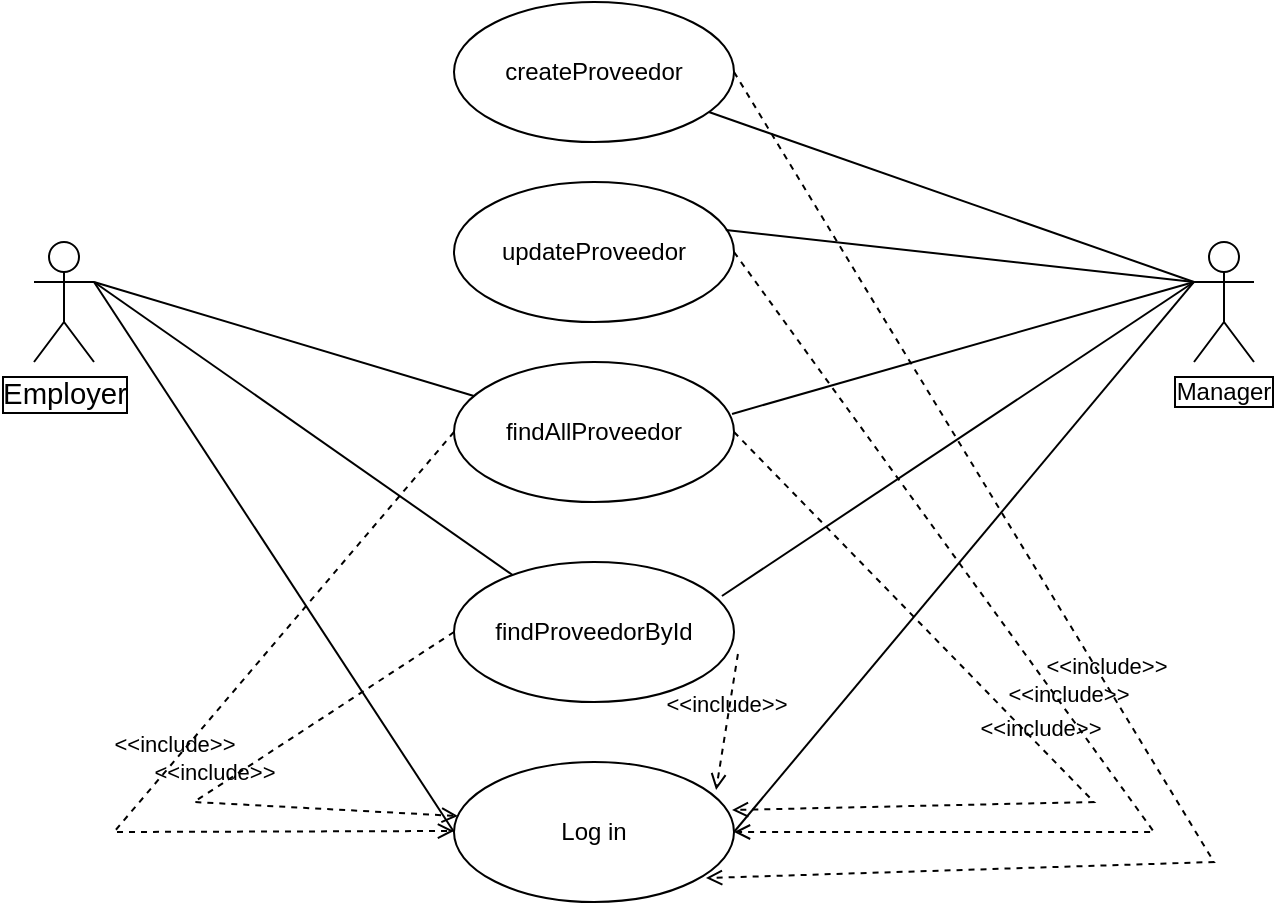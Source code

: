 <mxfile version="17.4.2" type="device"><diagram id="XOhSpiOlZMQCnTmVPD0Z" name="Página-1"><mxGraphModel dx="1695" dy="563" grid="1" gridSize="10" guides="1" tooltips="1" connect="1" arrows="1" fold="1" page="1" pageScale="1" pageWidth="827" pageHeight="1169" math="0" shadow="0"><root><mxCell id="0"/><mxCell id="1" parent="0"/><mxCell id="VlJhqlG27nx29SAmzFdp-1" value="Manager" style="shape=umlActor;verticalLabelPosition=bottom;verticalAlign=top;labelPosition=center;align=center;whiteSpace=wrap;fontStyle=0;labelBorderColor=default;" parent="1" vertex="1"><mxGeometry x="300" y="230" width="30" height="60" as="geometry"/></mxCell><mxCell id="VlJhqlG27nx29SAmzFdp-10" value="&lt;span lang=&quot;EN-US&quot; class=&quot;TextRun SCXW239540999 BCX0&quot; style=&quot;animation: 0s ease 0s 1 normal none running none ; appearance: none ; backface-visibility: visible ; background: none 0% 0% / auto repeat scroll padding-box border-box rgba(0 , 0 , 0 , 0) ; border-color: rgb(0 , 0 , 0) ; border-collapse: collapse ; border-width: 0px ; border-style: none ; border-spacing: 0px ; border-radius: 0px ; box-shadow: none ; box-sizing: content-box ; caption-side: top ; clear: none ; clip: auto ; content: normal ; cursor: text ; direction: ltr ; display: inline ; empty-cells: show ; float: none ; font-family: &amp;#34;wordvisi_msfontservice&amp;#34; , &amp;#34;arial&amp;#34; , &amp;#34;arial_embeddedfont&amp;#34; , &amp;#34;arial_msfontservice&amp;#34; , sans-serif ; font-size: 14.667px ; height: auto ; line-height: 17.267px ; list-style: outside none disc ; margin: 0px ; max-height: none ; max-width: none ; min-height: 0px ; min-width: 0px ; opacity: 1 ; outline: rgb(0 , 0 , 0) none 0px ; overflow: visible ; overflow-wrap: break-word ; padding: 0px ; perspective: none ; perspective-origin: 0px 0px ; position: static ; resize: none ; speak: normal ; table-layout: auto ; text-align: justify ; text-overflow: clip ; text-shadow: none ; transform: none ; transform-origin: 0px 0px ; transform-style: flat ; transition: all 0s ease 0s ; unicode-bidi: normal ; vertical-align: baseline ; visibility: visible ; width: auto ; word-break: normal ; z-index: auto ; zoom: 1&quot;&gt;&lt;span class=&quot;NormalTextRun SCXW239540999 BCX0&quot;&gt;Employer&lt;/span&gt;&lt;/span&gt;" style="shape=umlActor;verticalLabelPosition=bottom;verticalAlign=top;html=1;labelPosition=center;align=center;labelBorderColor=default;" parent="1" vertex="1"><mxGeometry x="-280" y="230" width="30" height="60" as="geometry"/></mxCell><mxCell id="VlJhqlG27nx29SAmzFdp-14" value="" style="endArrow=none;html=1;rounded=0;exitX=1;exitY=0.333;exitDx=0;exitDy=0;exitPerimeter=0;" parent="1" source="VlJhqlG27nx29SAmzFdp-10" target="VlJhqlG27nx29SAmzFdp-28" edge="1"><mxGeometry relative="1" as="geometry"><mxPoint x="440" y="309.997" as="sourcePoint"/><mxPoint x="378.04" y="198.02" as="targetPoint"/></mxGeometry></mxCell><mxCell id="VlJhqlG27nx29SAmzFdp-26" value="createProveedor" style="ellipse;whiteSpace=wrap;html=1;" parent="1" vertex="1"><mxGeometry x="-70" y="110" width="140" height="70" as="geometry"/></mxCell><mxCell id="VlJhqlG27nx29SAmzFdp-27" value="updateProveedor" style="ellipse;whiteSpace=wrap;html=1;" parent="1" vertex="1"><mxGeometry x="-70" y="200" width="140" height="70" as="geometry"/></mxCell><mxCell id="VlJhqlG27nx29SAmzFdp-28" value="findAllProveedor" style="ellipse;whiteSpace=wrap;html=1;" parent="1" vertex="1"><mxGeometry x="-70" y="290" width="140" height="70" as="geometry"/></mxCell><mxCell id="VlJhqlG27nx29SAmzFdp-30" value="" style="endArrow=none;html=1;rounded=0;exitX=0;exitY=0.333;exitDx=0;exitDy=0;exitPerimeter=0;" parent="1" source="VlJhqlG27nx29SAmzFdp-1" target="VlJhqlG27nx29SAmzFdp-26" edge="1"><mxGeometry relative="1" as="geometry"><mxPoint x="-31.96" y="279.997" as="sourcePoint"/><mxPoint x="120.0" y="170.76" as="targetPoint"/></mxGeometry></mxCell><mxCell id="VlJhqlG27nx29SAmzFdp-31" value="" style="endArrow=none;html=1;rounded=0;exitX=0;exitY=0.333;exitDx=0;exitDy=0;exitPerimeter=0;entryX=0.971;entryY=0.343;entryDx=0;entryDy=0;entryPerimeter=0;" parent="1" source="VlJhqlG27nx29SAmzFdp-1" target="VlJhqlG27nx29SAmzFdp-27" edge="1"><mxGeometry relative="1" as="geometry"><mxPoint x="100" y="300" as="sourcePoint"/><mxPoint x="27.911" y="217.097" as="targetPoint"/></mxGeometry></mxCell><mxCell id="VlJhqlG27nx29SAmzFdp-32" value="" style="endArrow=none;html=1;rounded=0;entryX=0.993;entryY=0.371;entryDx=0;entryDy=0;entryPerimeter=0;exitX=0;exitY=0.333;exitDx=0;exitDy=0;exitPerimeter=0;" parent="1" source="VlJhqlG27nx29SAmzFdp-1" target="VlJhqlG27nx29SAmzFdp-28" edge="1"><mxGeometry relative="1" as="geometry"><mxPoint x="290" y="240" as="sourcePoint"/><mxPoint x="20.001" y="249.997" as="targetPoint"/></mxGeometry></mxCell><mxCell id="yAXqwNqEND2ARFKc8Yi1-1" value="Log in" style="ellipse;whiteSpace=wrap;html=1;" parent="1" vertex="1"><mxGeometry x="-70" y="490" width="140" height="70" as="geometry"/></mxCell><mxCell id="yAXqwNqEND2ARFKc8Yi1-2" value="" style="endArrow=none;html=1;rounded=0;entryX=1;entryY=0.5;entryDx=0;entryDy=0;exitX=0;exitY=0.333;exitDx=0;exitDy=0;exitPerimeter=0;" parent="1" source="VlJhqlG27nx29SAmzFdp-1" target="yAXqwNqEND2ARFKc8Yi1-1" edge="1"><mxGeometry relative="1" as="geometry"><mxPoint x="290" y="240" as="sourcePoint"/><mxPoint x="290" y="255" as="targetPoint"/></mxGeometry></mxCell><mxCell id="yAXqwNqEND2ARFKc8Yi1-3" value="" style="endArrow=none;html=1;rounded=0;entryX=1;entryY=0.333;entryDx=0;entryDy=0;entryPerimeter=0;exitX=0;exitY=0.5;exitDx=0;exitDy=0;" parent="1" source="yAXqwNqEND2ARFKc8Yi1-1" target="VlJhqlG27nx29SAmzFdp-10" edge="1"><mxGeometry relative="1" as="geometry"><mxPoint x="420" y="440" as="sourcePoint"/><mxPoint x="564" y="322.5" as="targetPoint"/></mxGeometry></mxCell><mxCell id="yAXqwNqEND2ARFKc8Yi1-4" value="findProveedorById" style="ellipse;whiteSpace=wrap;html=1;" parent="1" vertex="1"><mxGeometry x="-70" y="390" width="140" height="70" as="geometry"/></mxCell><mxCell id="yAXqwNqEND2ARFKc8Yi1-5" value="" style="endArrow=none;html=1;rounded=0;entryX=0.957;entryY=0.243;entryDx=0;entryDy=0;entryPerimeter=0;exitX=0;exitY=0.333;exitDx=0;exitDy=0;exitPerimeter=0;" parent="1" source="VlJhqlG27nx29SAmzFdp-1" target="yAXqwNqEND2ARFKc8Yi1-4" edge="1"><mxGeometry relative="1" as="geometry"><mxPoint x="290" y="240" as="sourcePoint"/><mxPoint y="420" as="targetPoint"/></mxGeometry></mxCell><mxCell id="yAXqwNqEND2ARFKc8Yi1-7" value="" style="endArrow=none;html=1;rounded=0;entryX=1;entryY=0.333;entryDx=0;entryDy=0;entryPerimeter=0;" parent="1" source="yAXqwNqEND2ARFKc8Yi1-4" target="VlJhqlG27nx29SAmzFdp-10" edge="1"><mxGeometry relative="1" as="geometry"><mxPoint x="-140" y="545" as="sourcePoint"/><mxPoint x="-240" y="260" as="targetPoint"/></mxGeometry></mxCell><mxCell id="fFqvmdF4PUYVMY7y24pe-1" value="&amp;lt;&amp;lt;include&amp;gt;&amp;gt;" style="html=1;verticalAlign=bottom;labelBackgroundColor=none;endArrow=open;endFill=0;dashed=1;rounded=0;exitX=1;exitY=0.5;exitDx=0;exitDy=0;entryX=0.9;entryY=0.829;entryDx=0;entryDy=0;entryPerimeter=0;" edge="1" parent="1" source="VlJhqlG27nx29SAmzFdp-26" target="yAXqwNqEND2ARFKc8Yi1-1"><mxGeometry width="160" relative="1" as="geometry"><mxPoint x="-20" y="380" as="sourcePoint"/><mxPoint x="140" y="380" as="targetPoint"/><Array as="points"><mxPoint x="310" y="540"/></Array></mxGeometry></mxCell><mxCell id="fFqvmdF4PUYVMY7y24pe-2" value="&amp;lt;&amp;lt;include&amp;gt;&amp;gt;" style="html=1;verticalAlign=bottom;labelBackgroundColor=none;endArrow=open;endFill=0;dashed=1;rounded=0;exitX=1;exitY=0.5;exitDx=0;exitDy=0;entryX=1;entryY=0.5;entryDx=0;entryDy=0;" edge="1" parent="1" source="VlJhqlG27nx29SAmzFdp-27" target="yAXqwNqEND2ARFKc8Yi1-1"><mxGeometry width="160" relative="1" as="geometry"><mxPoint x="80" y="155" as="sourcePoint"/><mxPoint x="80" y="535" as="targetPoint"/><Array as="points"><mxPoint x="280" y="525"/></Array></mxGeometry></mxCell><mxCell id="fFqvmdF4PUYVMY7y24pe-3" value="&amp;lt;&amp;lt;include&amp;gt;&amp;gt;" style="html=1;verticalAlign=bottom;labelBackgroundColor=none;endArrow=open;endFill=0;dashed=1;rounded=0;exitX=1;exitY=0.5;exitDx=0;exitDy=0;entryX=0.993;entryY=0.343;entryDx=0;entryDy=0;entryPerimeter=0;" edge="1" parent="1" source="VlJhqlG27nx29SAmzFdp-28" target="yAXqwNqEND2ARFKc8Yi1-1"><mxGeometry width="160" relative="1" as="geometry"><mxPoint x="80" y="155" as="sourcePoint"/><mxPoint x="66" y="558.03" as="targetPoint"/><Array as="points"><mxPoint x="250" y="510"/></Array></mxGeometry></mxCell><mxCell id="fFqvmdF4PUYVMY7y24pe-4" value="&amp;lt;&amp;lt;include&amp;gt;&amp;gt;" style="html=1;verticalAlign=bottom;labelBackgroundColor=none;endArrow=open;endFill=0;dashed=1;rounded=0;exitX=1.014;exitY=0.657;exitDx=0;exitDy=0;entryX=0.936;entryY=0.2;entryDx=0;entryDy=0;entryPerimeter=0;exitPerimeter=0;" edge="1" parent="1" source="yAXqwNqEND2ARFKc8Yi1-4" target="yAXqwNqEND2ARFKc8Yi1-1"><mxGeometry width="160" relative="1" as="geometry"><mxPoint x="90" y="165" as="sourcePoint"/><mxPoint x="76" y="568.03" as="targetPoint"/><Array as="points"/></mxGeometry></mxCell><mxCell id="fFqvmdF4PUYVMY7y24pe-6" value="&amp;lt;&amp;lt;include&amp;gt;&amp;gt;" style="html=1;verticalAlign=bottom;labelBackgroundColor=none;endArrow=open;endFill=0;dashed=1;rounded=0;exitX=0;exitY=0.5;exitDx=0;exitDy=0;" edge="1" parent="1" source="VlJhqlG27nx29SAmzFdp-28"><mxGeometry width="160" relative="1" as="geometry"><mxPoint x="-230" y="524.5" as="sourcePoint"/><mxPoint x="-70" y="524.5" as="targetPoint"/><Array as="points"><mxPoint x="-240" y="525"/></Array></mxGeometry></mxCell><mxCell id="fFqvmdF4PUYVMY7y24pe-7" value="&amp;lt;&amp;lt;include&amp;gt;&amp;gt;" style="html=1;verticalAlign=bottom;labelBackgroundColor=none;endArrow=open;endFill=0;dashed=1;rounded=0;exitX=0;exitY=0.5;exitDx=0;exitDy=0;entryX=0.014;entryY=0.386;entryDx=0;entryDy=0;entryPerimeter=0;" edge="1" parent="1" source="yAXqwNqEND2ARFKc8Yi1-4" target="yAXqwNqEND2ARFKc8Yi1-1"><mxGeometry width="160" relative="1" as="geometry"><mxPoint x="-60" y="335" as="sourcePoint"/><mxPoint x="-60" y="534.5" as="targetPoint"/><Array as="points"><mxPoint x="-200" y="510"/></Array></mxGeometry></mxCell></root></mxGraphModel></diagram></mxfile>